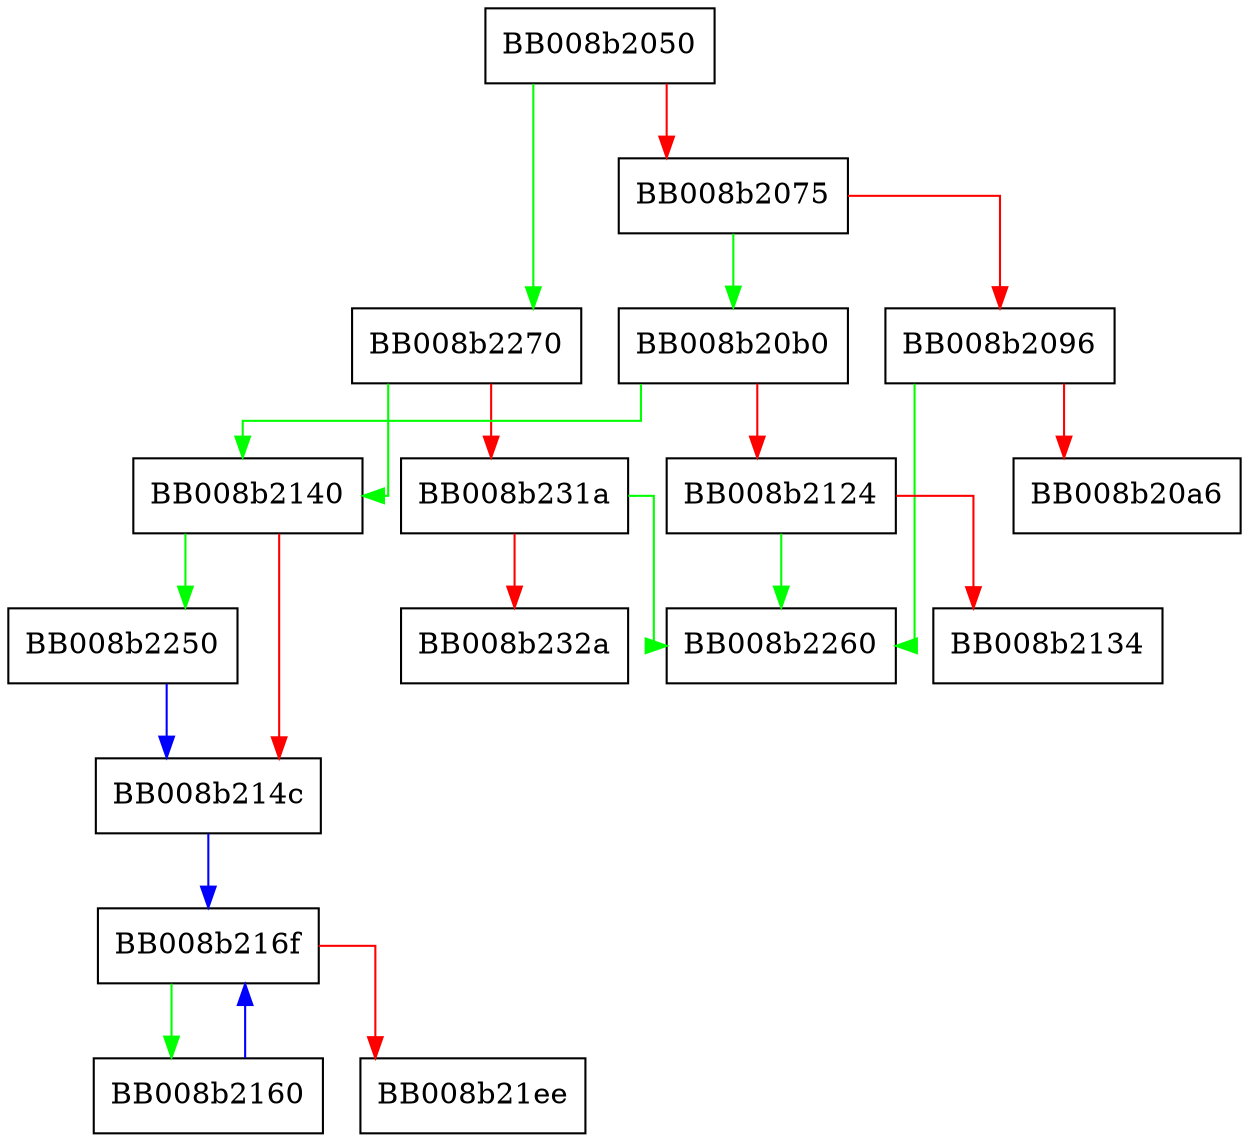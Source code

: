 digraph __strrchr_sse2 {
  node [shape="box"];
  graph [splines=ortho];
  BB008b2050 -> BB008b2270 [color="green"];
  BB008b2050 -> BB008b2075 [color="red"];
  BB008b2075 -> BB008b20b0 [color="green"];
  BB008b2075 -> BB008b2096 [color="red"];
  BB008b2096 -> BB008b2260 [color="green"];
  BB008b2096 -> BB008b20a6 [color="red"];
  BB008b20b0 -> BB008b2140 [color="green"];
  BB008b20b0 -> BB008b2124 [color="red"];
  BB008b2124 -> BB008b2260 [color="green"];
  BB008b2124 -> BB008b2134 [color="red"];
  BB008b2140 -> BB008b2250 [color="green"];
  BB008b2140 -> BB008b214c [color="red"];
  BB008b214c -> BB008b216f [color="blue"];
  BB008b2160 -> BB008b216f [color="blue"];
  BB008b216f -> BB008b2160 [color="green"];
  BB008b216f -> BB008b21ee [color="red"];
  BB008b2250 -> BB008b214c [color="blue"];
  BB008b2270 -> BB008b2140 [color="green"];
  BB008b2270 -> BB008b231a [color="red"];
  BB008b231a -> BB008b2260 [color="green"];
  BB008b231a -> BB008b232a [color="red"];
}